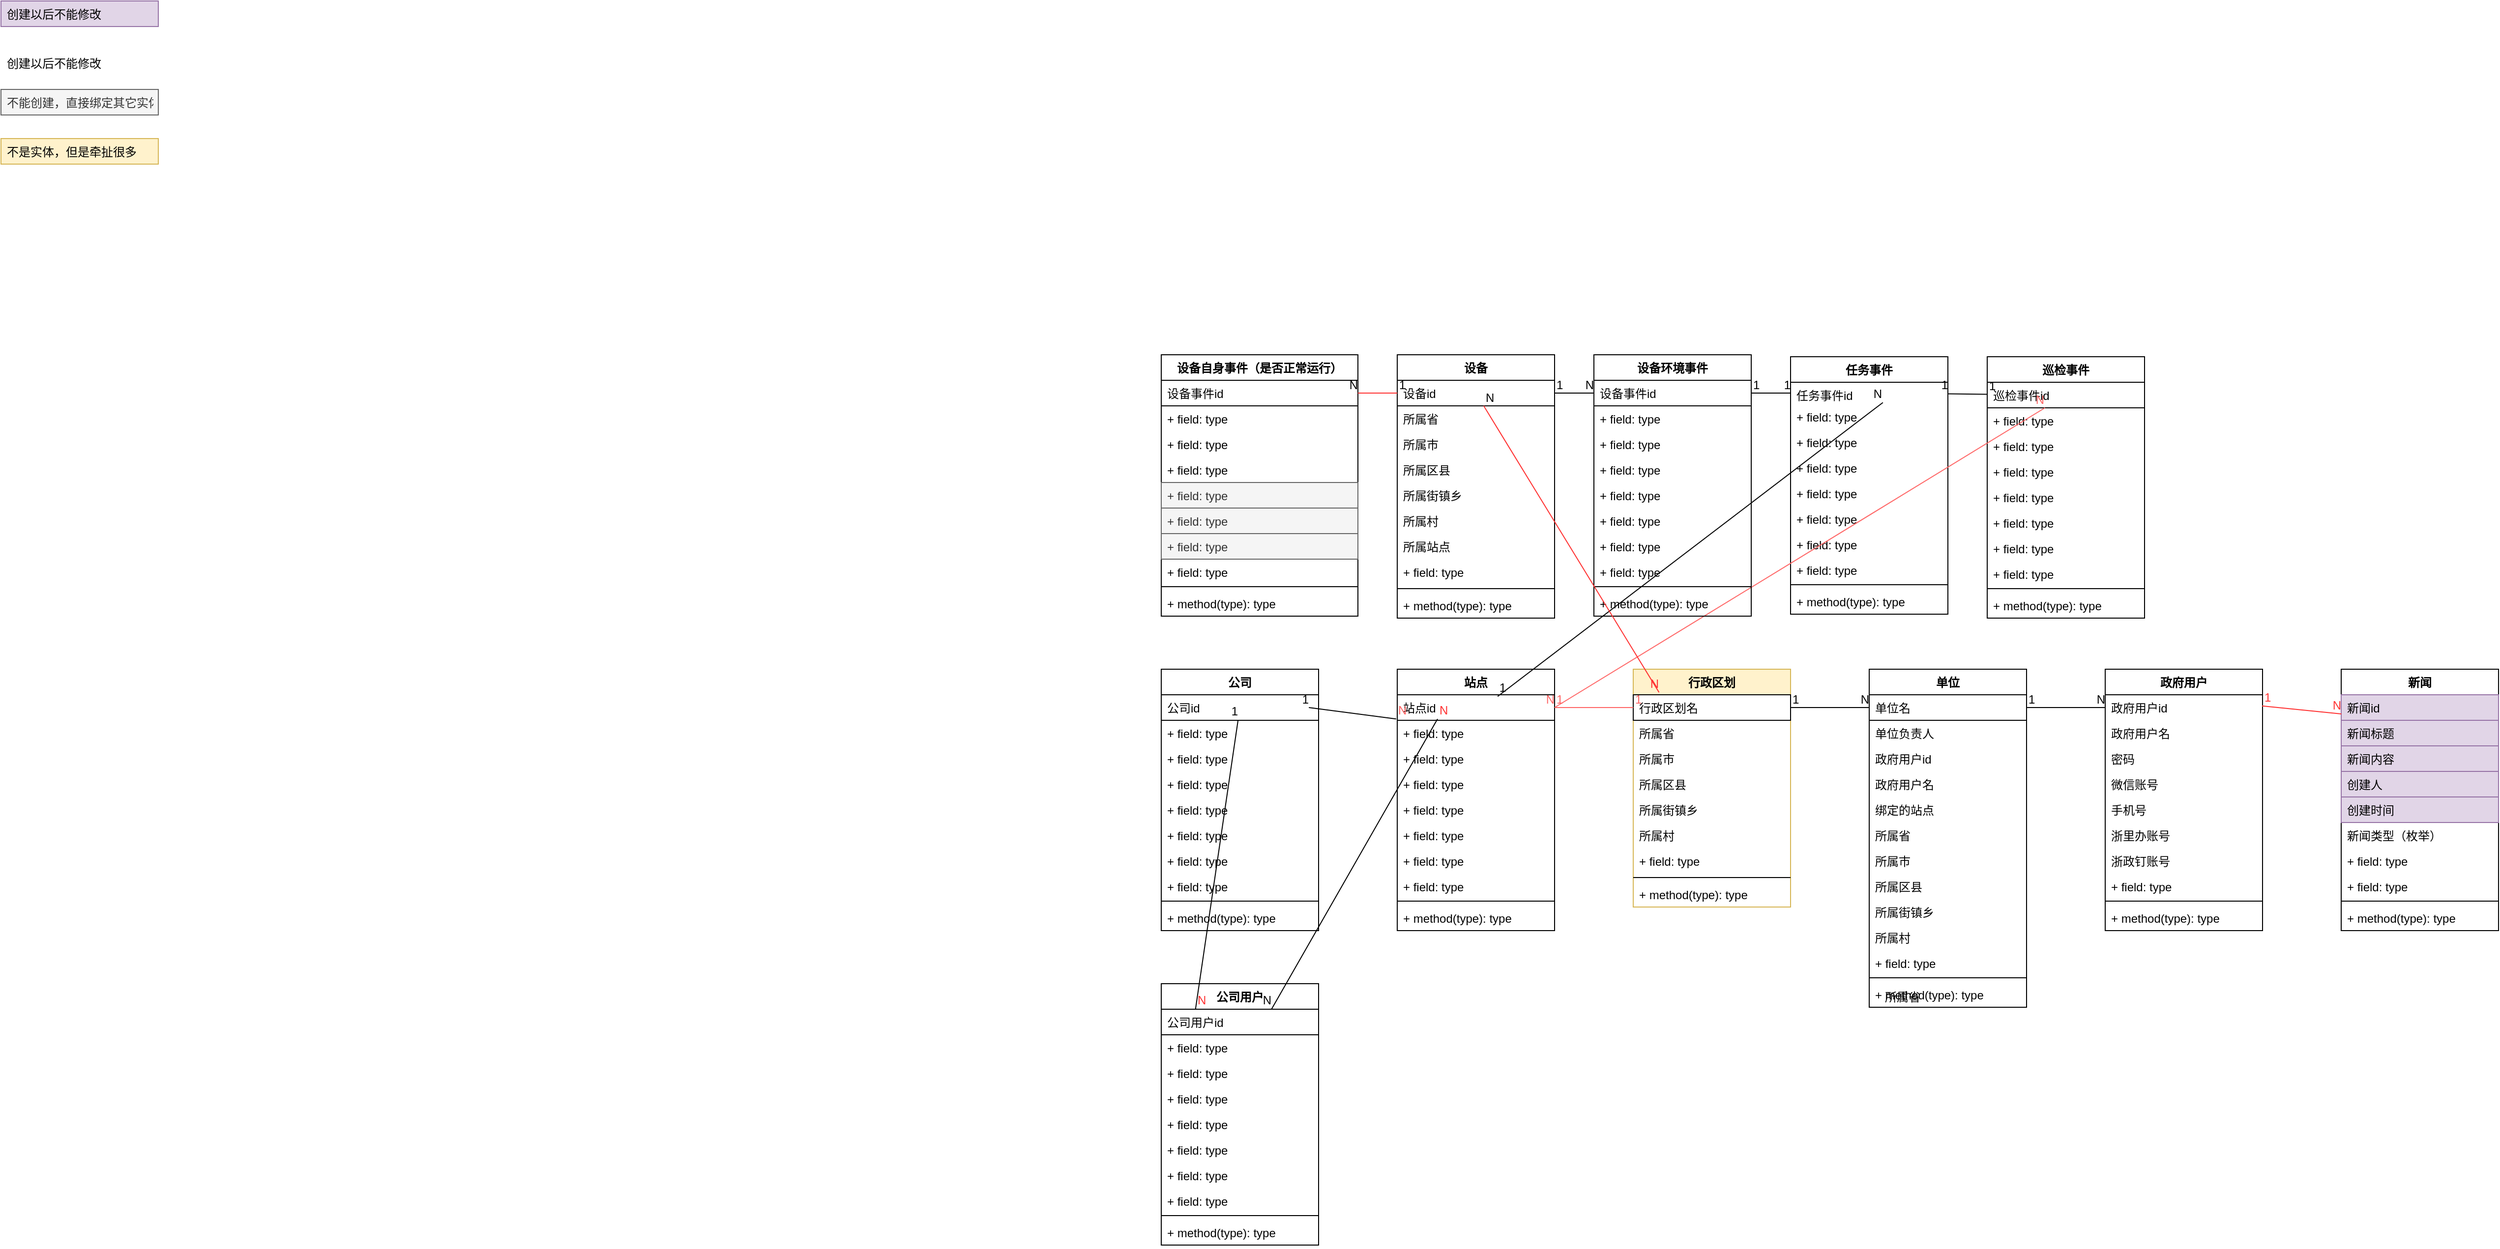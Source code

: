 <mxfile version="20.2.5" type="github">
  <diagram id="C5RBs43oDa-KdzZeNtuy" name="Page-1">
    <mxGraphModel dx="2011" dy="214" grid="1" gridSize="10" guides="1" tooltips="1" connect="1" arrows="1" fold="1" page="1" pageScale="1" pageWidth="827" pageHeight="1169" math="0" shadow="0">
      <root>
        <mxCell id="WIyWlLk6GJQsqaUBKTNV-0" />
        <mxCell id="WIyWlLk6GJQsqaUBKTNV-1" parent="WIyWlLk6GJQsqaUBKTNV-0" />
        <mxCell id="5fYRm7a2BufOGM3k-XQA-31" value="设备" style="swimlane;fontStyle=1;align=center;verticalAlign=top;childLayout=stackLayout;horizontal=1;startSize=26;horizontalStack=0;resizeParent=1;resizeParentMax=0;resizeLast=0;collapsible=1;marginBottom=0;" parent="WIyWlLk6GJQsqaUBKTNV-1" vertex="1">
          <mxGeometry x="80" y="400" width="160" height="268" as="geometry" />
        </mxCell>
        <mxCell id="5fYRm7a2BufOGM3k-XQA-32" value="设备id" style="text;strokeColor=default;fillColor=none;align=left;verticalAlign=top;spacingLeft=4;spacingRight=4;overflow=hidden;rotatable=0;points=[[0,0.5],[1,0.5]];portConstraint=eastwest;" parent="5fYRm7a2BufOGM3k-XQA-31" vertex="1">
          <mxGeometry y="26" width="160" height="26" as="geometry" />
        </mxCell>
        <mxCell id="amENZzYuAQJarGM0X_8S-28" value="所属省" style="text;strokeColor=none;fillColor=none;align=left;verticalAlign=top;spacingLeft=4;spacingRight=4;overflow=hidden;rotatable=0;points=[[0,0.5],[1,0.5]];portConstraint=eastwest;" vertex="1" parent="5fYRm7a2BufOGM3k-XQA-31">
          <mxGeometry y="52" width="160" height="26" as="geometry" />
        </mxCell>
        <mxCell id="amENZzYuAQJarGM0X_8S-29" value="所属市" style="text;strokeColor=none;fillColor=none;align=left;verticalAlign=top;spacingLeft=4;spacingRight=4;overflow=hidden;rotatable=0;points=[[0,0.5],[1,0.5]];portConstraint=eastwest;" vertex="1" parent="5fYRm7a2BufOGM3k-XQA-31">
          <mxGeometry y="78" width="160" height="26" as="geometry" />
        </mxCell>
        <mxCell id="amENZzYuAQJarGM0X_8S-30" value="所属区县" style="text;strokeColor=none;fillColor=none;align=left;verticalAlign=top;spacingLeft=4;spacingRight=4;overflow=hidden;rotatable=0;points=[[0,0.5],[1,0.5]];portConstraint=eastwest;" vertex="1" parent="5fYRm7a2BufOGM3k-XQA-31">
          <mxGeometry y="104" width="160" height="26" as="geometry" />
        </mxCell>
        <mxCell id="amENZzYuAQJarGM0X_8S-31" value="所属街镇乡" style="text;strokeColor=none;fillColor=none;align=left;verticalAlign=top;spacingLeft=4;spacingRight=4;overflow=hidden;rotatable=0;points=[[0,0.5],[1,0.5]];portConstraint=eastwest;" vertex="1" parent="5fYRm7a2BufOGM3k-XQA-31">
          <mxGeometry y="130" width="160" height="26" as="geometry" />
        </mxCell>
        <mxCell id="amENZzYuAQJarGM0X_8S-32" value="所属村" style="text;strokeColor=none;fillColor=none;align=left;verticalAlign=top;spacingLeft=4;spacingRight=4;overflow=hidden;rotatable=0;points=[[0,0.5],[1,0.5]];portConstraint=eastwest;" vertex="1" parent="5fYRm7a2BufOGM3k-XQA-31">
          <mxGeometry y="156" width="160" height="26" as="geometry" />
        </mxCell>
        <mxCell id="5fYRm7a2BufOGM3k-XQA-36" value="所属站点" style="text;strokeColor=none;fillColor=none;align=left;verticalAlign=top;spacingLeft=4;spacingRight=4;overflow=hidden;rotatable=0;points=[[0,0.5],[1,0.5]];portConstraint=eastwest;" parent="5fYRm7a2BufOGM3k-XQA-31" vertex="1">
          <mxGeometry y="182" width="160" height="26" as="geometry" />
        </mxCell>
        <mxCell id="5fYRm7a2BufOGM3k-XQA-37" value="+ field: type" style="text;strokeColor=none;fillColor=none;align=left;verticalAlign=top;spacingLeft=4;spacingRight=4;overflow=hidden;rotatable=0;points=[[0,0.5],[1,0.5]];portConstraint=eastwest;" parent="5fYRm7a2BufOGM3k-XQA-31" vertex="1">
          <mxGeometry y="208" width="160" height="26" as="geometry" />
        </mxCell>
        <mxCell id="5fYRm7a2BufOGM3k-XQA-33" value="" style="line;strokeWidth=1;fillColor=none;align=left;verticalAlign=middle;spacingTop=-1;spacingLeft=3;spacingRight=3;rotatable=0;labelPosition=right;points=[];portConstraint=eastwest;" parent="5fYRm7a2BufOGM3k-XQA-31" vertex="1">
          <mxGeometry y="234" width="160" height="8" as="geometry" />
        </mxCell>
        <mxCell id="5fYRm7a2BufOGM3k-XQA-34" value="+ method(type): type" style="text;strokeColor=none;fillColor=none;align=left;verticalAlign=top;spacingLeft=4;spacingRight=4;overflow=hidden;rotatable=0;points=[[0,0.5],[1,0.5]];portConstraint=eastwest;" parent="5fYRm7a2BufOGM3k-XQA-31" vertex="1">
          <mxGeometry y="242" width="160" height="26" as="geometry" />
        </mxCell>
        <mxCell id="5fYRm7a2BufOGM3k-XQA-87" value="站点" style="swimlane;fontStyle=1;align=center;verticalAlign=top;childLayout=stackLayout;horizontal=1;startSize=26;horizontalStack=0;resizeParent=1;resizeParentMax=0;resizeLast=0;collapsible=1;marginBottom=0;" parent="WIyWlLk6GJQsqaUBKTNV-1" vertex="1">
          <mxGeometry x="80" y="720" width="160" height="266" as="geometry" />
        </mxCell>
        <mxCell id="5fYRm7a2BufOGM3k-XQA-88" value="站点id" style="text;strokeColor=default;fillColor=none;align=left;verticalAlign=top;spacingLeft=4;spacingRight=4;overflow=hidden;rotatable=0;points=[[0,0.5],[1,0.5]];portConstraint=eastwest;" parent="5fYRm7a2BufOGM3k-XQA-87" vertex="1">
          <mxGeometry y="26" width="160" height="26" as="geometry" />
        </mxCell>
        <mxCell id="5fYRm7a2BufOGM3k-XQA-89" value="+ field: type" style="text;strokeColor=none;fillColor=none;align=left;verticalAlign=top;spacingLeft=4;spacingRight=4;overflow=hidden;rotatable=0;points=[[0,0.5],[1,0.5]];portConstraint=eastwest;" parent="5fYRm7a2BufOGM3k-XQA-87" vertex="1">
          <mxGeometry y="52" width="160" height="26" as="geometry" />
        </mxCell>
        <mxCell id="5fYRm7a2BufOGM3k-XQA-90" value="+ field: type" style="text;strokeColor=none;fillColor=none;align=left;verticalAlign=top;spacingLeft=4;spacingRight=4;overflow=hidden;rotatable=0;points=[[0,0.5],[1,0.5]];portConstraint=eastwest;" parent="5fYRm7a2BufOGM3k-XQA-87" vertex="1">
          <mxGeometry y="78" width="160" height="26" as="geometry" />
        </mxCell>
        <mxCell id="5fYRm7a2BufOGM3k-XQA-91" value="+ field: type" style="text;strokeColor=none;fillColor=none;align=left;verticalAlign=top;spacingLeft=4;spacingRight=4;overflow=hidden;rotatable=0;points=[[0,0.5],[1,0.5]];portConstraint=eastwest;" parent="5fYRm7a2BufOGM3k-XQA-87" vertex="1">
          <mxGeometry y="104" width="160" height="26" as="geometry" />
        </mxCell>
        <mxCell id="5fYRm7a2BufOGM3k-XQA-92" value="+ field: type" style="text;strokeColor=none;fillColor=none;align=left;verticalAlign=top;spacingLeft=4;spacingRight=4;overflow=hidden;rotatable=0;points=[[0,0.5],[1,0.5]];portConstraint=eastwest;" parent="5fYRm7a2BufOGM3k-XQA-87" vertex="1">
          <mxGeometry y="130" width="160" height="26" as="geometry" />
        </mxCell>
        <mxCell id="5fYRm7a2BufOGM3k-XQA-93" value="+ field: type" style="text;strokeColor=none;fillColor=none;align=left;verticalAlign=top;spacingLeft=4;spacingRight=4;overflow=hidden;rotatable=0;points=[[0,0.5],[1,0.5]];portConstraint=eastwest;" parent="5fYRm7a2BufOGM3k-XQA-87" vertex="1">
          <mxGeometry y="156" width="160" height="26" as="geometry" />
        </mxCell>
        <mxCell id="5fYRm7a2BufOGM3k-XQA-94" value="+ field: type" style="text;strokeColor=none;fillColor=none;align=left;verticalAlign=top;spacingLeft=4;spacingRight=4;overflow=hidden;rotatable=0;points=[[0,0.5],[1,0.5]];portConstraint=eastwest;" parent="5fYRm7a2BufOGM3k-XQA-87" vertex="1">
          <mxGeometry y="182" width="160" height="26" as="geometry" />
        </mxCell>
        <mxCell id="5fYRm7a2BufOGM3k-XQA-95" value="+ field: type" style="text;strokeColor=none;fillColor=none;align=left;verticalAlign=top;spacingLeft=4;spacingRight=4;overflow=hidden;rotatable=0;points=[[0,0.5],[1,0.5]];portConstraint=eastwest;" parent="5fYRm7a2BufOGM3k-XQA-87" vertex="1">
          <mxGeometry y="208" width="160" height="24" as="geometry" />
        </mxCell>
        <mxCell id="5fYRm7a2BufOGM3k-XQA-96" value="" style="line;strokeWidth=1;fillColor=none;align=left;verticalAlign=middle;spacingTop=-1;spacingLeft=3;spacingRight=3;rotatable=0;labelPosition=right;points=[];portConstraint=eastwest;" parent="5fYRm7a2BufOGM3k-XQA-87" vertex="1">
          <mxGeometry y="232" width="160" height="8" as="geometry" />
        </mxCell>
        <mxCell id="5fYRm7a2BufOGM3k-XQA-97" value="+ method(type): type" style="text;strokeColor=none;fillColor=none;align=left;verticalAlign=top;spacingLeft=4;spacingRight=4;overflow=hidden;rotatable=0;points=[[0,0.5],[1,0.5]];portConstraint=eastwest;" parent="5fYRm7a2BufOGM3k-XQA-87" vertex="1">
          <mxGeometry y="240" width="160" height="26" as="geometry" />
        </mxCell>
        <mxCell id="5fYRm7a2BufOGM3k-XQA-98" value="巡检事件" style="swimlane;fontStyle=1;align=center;verticalAlign=top;childLayout=stackLayout;horizontal=1;startSize=26;horizontalStack=0;resizeParent=1;resizeParentMax=0;resizeLast=0;collapsible=1;marginBottom=0;" parent="WIyWlLk6GJQsqaUBKTNV-1" vertex="1">
          <mxGeometry x="680" y="402" width="160" height="266" as="geometry" />
        </mxCell>
        <mxCell id="5fYRm7a2BufOGM3k-XQA-99" value="巡检事件id" style="text;strokeColor=default;fillColor=none;align=left;verticalAlign=top;spacingLeft=4;spacingRight=4;overflow=hidden;rotatable=0;points=[[0,0.5],[1,0.5]];portConstraint=eastwest;" parent="5fYRm7a2BufOGM3k-XQA-98" vertex="1">
          <mxGeometry y="26" width="160" height="26" as="geometry" />
        </mxCell>
        <mxCell id="5fYRm7a2BufOGM3k-XQA-100" value="+ field: type" style="text;strokeColor=none;fillColor=none;align=left;verticalAlign=top;spacingLeft=4;spacingRight=4;overflow=hidden;rotatable=0;points=[[0,0.5],[1,0.5]];portConstraint=eastwest;" parent="5fYRm7a2BufOGM3k-XQA-98" vertex="1">
          <mxGeometry y="52" width="160" height="26" as="geometry" />
        </mxCell>
        <mxCell id="5fYRm7a2BufOGM3k-XQA-101" value="+ field: type" style="text;strokeColor=none;fillColor=none;align=left;verticalAlign=top;spacingLeft=4;spacingRight=4;overflow=hidden;rotatable=0;points=[[0,0.5],[1,0.5]];portConstraint=eastwest;" parent="5fYRm7a2BufOGM3k-XQA-98" vertex="1">
          <mxGeometry y="78" width="160" height="26" as="geometry" />
        </mxCell>
        <mxCell id="5fYRm7a2BufOGM3k-XQA-102" value="+ field: type" style="text;strokeColor=none;fillColor=none;align=left;verticalAlign=top;spacingLeft=4;spacingRight=4;overflow=hidden;rotatable=0;points=[[0,0.5],[1,0.5]];portConstraint=eastwest;" parent="5fYRm7a2BufOGM3k-XQA-98" vertex="1">
          <mxGeometry y="104" width="160" height="26" as="geometry" />
        </mxCell>
        <mxCell id="5fYRm7a2BufOGM3k-XQA-103" value="+ field: type" style="text;strokeColor=none;fillColor=none;align=left;verticalAlign=top;spacingLeft=4;spacingRight=4;overflow=hidden;rotatable=0;points=[[0,0.5],[1,0.5]];portConstraint=eastwest;" parent="5fYRm7a2BufOGM3k-XQA-98" vertex="1">
          <mxGeometry y="130" width="160" height="26" as="geometry" />
        </mxCell>
        <mxCell id="5fYRm7a2BufOGM3k-XQA-104" value="+ field: type" style="text;strokeColor=none;fillColor=none;align=left;verticalAlign=top;spacingLeft=4;spacingRight=4;overflow=hidden;rotatable=0;points=[[0,0.5],[1,0.5]];portConstraint=eastwest;" parent="5fYRm7a2BufOGM3k-XQA-98" vertex="1">
          <mxGeometry y="156" width="160" height="26" as="geometry" />
        </mxCell>
        <mxCell id="5fYRm7a2BufOGM3k-XQA-105" value="+ field: type" style="text;strokeColor=none;fillColor=none;align=left;verticalAlign=top;spacingLeft=4;spacingRight=4;overflow=hidden;rotatable=0;points=[[0,0.5],[1,0.5]];portConstraint=eastwest;" parent="5fYRm7a2BufOGM3k-XQA-98" vertex="1">
          <mxGeometry y="182" width="160" height="26" as="geometry" />
        </mxCell>
        <mxCell id="5fYRm7a2BufOGM3k-XQA-106" value="+ field: type" style="text;strokeColor=none;fillColor=none;align=left;verticalAlign=top;spacingLeft=4;spacingRight=4;overflow=hidden;rotatable=0;points=[[0,0.5],[1,0.5]];portConstraint=eastwest;" parent="5fYRm7a2BufOGM3k-XQA-98" vertex="1">
          <mxGeometry y="208" width="160" height="24" as="geometry" />
        </mxCell>
        <mxCell id="5fYRm7a2BufOGM3k-XQA-107" value="" style="line;strokeWidth=1;fillColor=none;align=left;verticalAlign=middle;spacingTop=-1;spacingLeft=3;spacingRight=3;rotatable=0;labelPosition=right;points=[];portConstraint=eastwest;" parent="5fYRm7a2BufOGM3k-XQA-98" vertex="1">
          <mxGeometry y="232" width="160" height="8" as="geometry" />
        </mxCell>
        <mxCell id="5fYRm7a2BufOGM3k-XQA-108" value="+ method(type): type" style="text;strokeColor=none;fillColor=none;align=left;verticalAlign=top;spacingLeft=4;spacingRight=4;overflow=hidden;rotatable=0;points=[[0,0.5],[1,0.5]];portConstraint=eastwest;" parent="5fYRm7a2BufOGM3k-XQA-98" vertex="1">
          <mxGeometry y="240" width="160" height="26" as="geometry" />
        </mxCell>
        <mxCell id="5fYRm7a2BufOGM3k-XQA-115" value="任务事件" style="swimlane;fontStyle=1;align=center;verticalAlign=top;childLayout=stackLayout;horizontal=1;startSize=26;horizontalStack=0;resizeParent=1;resizeParentMax=0;resizeLast=0;collapsible=1;marginBottom=0;" parent="WIyWlLk6GJQsqaUBKTNV-1" vertex="1">
          <mxGeometry x="480" y="402" width="160" height="262" as="geometry" />
        </mxCell>
        <mxCell id="5fYRm7a2BufOGM3k-XQA-116" value="任务事件id" style="text;strokeColor=none;fillColor=none;align=left;verticalAlign=top;spacingLeft=4;spacingRight=4;overflow=hidden;rotatable=0;points=[[0,0.5],[1,0.5]];portConstraint=eastwest;" parent="5fYRm7a2BufOGM3k-XQA-115" vertex="1">
          <mxGeometry y="26" width="160" height="22" as="geometry" />
        </mxCell>
        <mxCell id="5fYRm7a2BufOGM3k-XQA-117" value="+ field: type" style="text;strokeColor=none;fillColor=none;align=left;verticalAlign=top;spacingLeft=4;spacingRight=4;overflow=hidden;rotatable=0;points=[[0,0.5],[1,0.5]];portConstraint=eastwest;" parent="5fYRm7a2BufOGM3k-XQA-115" vertex="1">
          <mxGeometry y="48" width="160" height="26" as="geometry" />
        </mxCell>
        <mxCell id="5fYRm7a2BufOGM3k-XQA-118" value="+ field: type" style="text;strokeColor=none;fillColor=none;align=left;verticalAlign=top;spacingLeft=4;spacingRight=4;overflow=hidden;rotatable=0;points=[[0,0.5],[1,0.5]];portConstraint=eastwest;" parent="5fYRm7a2BufOGM3k-XQA-115" vertex="1">
          <mxGeometry y="74" width="160" height="26" as="geometry" />
        </mxCell>
        <mxCell id="5fYRm7a2BufOGM3k-XQA-119" value="+ field: type" style="text;strokeColor=none;fillColor=none;align=left;verticalAlign=top;spacingLeft=4;spacingRight=4;overflow=hidden;rotatable=0;points=[[0,0.5],[1,0.5]];portConstraint=eastwest;" parent="5fYRm7a2BufOGM3k-XQA-115" vertex="1">
          <mxGeometry y="100" width="160" height="26" as="geometry" />
        </mxCell>
        <mxCell id="5fYRm7a2BufOGM3k-XQA-120" value="+ field: type" style="text;strokeColor=none;fillColor=none;align=left;verticalAlign=top;spacingLeft=4;spacingRight=4;overflow=hidden;rotatable=0;points=[[0,0.5],[1,0.5]];portConstraint=eastwest;" parent="5fYRm7a2BufOGM3k-XQA-115" vertex="1">
          <mxGeometry y="126" width="160" height="26" as="geometry" />
        </mxCell>
        <mxCell id="5fYRm7a2BufOGM3k-XQA-121" value="+ field: type" style="text;strokeColor=none;fillColor=none;align=left;verticalAlign=top;spacingLeft=4;spacingRight=4;overflow=hidden;rotatable=0;points=[[0,0.5],[1,0.5]];portConstraint=eastwest;" parent="5fYRm7a2BufOGM3k-XQA-115" vertex="1">
          <mxGeometry y="152" width="160" height="26" as="geometry" />
        </mxCell>
        <mxCell id="5fYRm7a2BufOGM3k-XQA-122" value="+ field: type" style="text;strokeColor=none;fillColor=none;align=left;verticalAlign=top;spacingLeft=4;spacingRight=4;overflow=hidden;rotatable=0;points=[[0,0.5],[1,0.5]];portConstraint=eastwest;" parent="5fYRm7a2BufOGM3k-XQA-115" vertex="1">
          <mxGeometry y="178" width="160" height="26" as="geometry" />
        </mxCell>
        <mxCell id="5fYRm7a2BufOGM3k-XQA-123" value="+ field: type" style="text;strokeColor=none;fillColor=none;align=left;verticalAlign=top;spacingLeft=4;spacingRight=4;overflow=hidden;rotatable=0;points=[[0,0.5],[1,0.5]];portConstraint=eastwest;" parent="5fYRm7a2BufOGM3k-XQA-115" vertex="1">
          <mxGeometry y="204" width="160" height="24" as="geometry" />
        </mxCell>
        <mxCell id="5fYRm7a2BufOGM3k-XQA-124" value="" style="line;strokeWidth=1;fillColor=none;align=left;verticalAlign=middle;spacingTop=-1;spacingLeft=3;spacingRight=3;rotatable=0;labelPosition=right;points=[];portConstraint=eastwest;" parent="5fYRm7a2BufOGM3k-XQA-115" vertex="1">
          <mxGeometry y="228" width="160" height="8" as="geometry" />
        </mxCell>
        <mxCell id="5fYRm7a2BufOGM3k-XQA-125" value="+ method(type): type" style="text;strokeColor=none;fillColor=none;align=left;verticalAlign=top;spacingLeft=4;spacingRight=4;overflow=hidden;rotatable=0;points=[[0,0.5],[1,0.5]];portConstraint=eastwest;" parent="5fYRm7a2BufOGM3k-XQA-115" vertex="1">
          <mxGeometry y="236" width="160" height="26" as="geometry" />
        </mxCell>
        <mxCell id="5fYRm7a2BufOGM3k-XQA-134" value="" style="endArrow=none;html=1;rounded=0;exitX=1;exitY=0.5;exitDx=0;exitDy=0;strokeColor=#FF6666;" parent="WIyWlLk6GJQsqaUBKTNV-1" source="5fYRm7a2BufOGM3k-XQA-88" target="5fYRm7a2BufOGM3k-XQA-99" edge="1">
          <mxGeometry relative="1" as="geometry">
            <mxPoint x="-30" y="780" as="sourcePoint" />
            <mxPoint x="80" y="780" as="targetPoint" />
          </mxGeometry>
        </mxCell>
        <mxCell id="5fYRm7a2BufOGM3k-XQA-135" value="1" style="resizable=0;html=1;align=left;verticalAlign=bottom;fontColor=#FF6666;" parent="5fYRm7a2BufOGM3k-XQA-134" connectable="0" vertex="1">
          <mxGeometry x="-1" relative="1" as="geometry" />
        </mxCell>
        <mxCell id="5fYRm7a2BufOGM3k-XQA-136" value="N" style="resizable=0;html=1;align=right;verticalAlign=bottom;fontColor=#FF6666;" parent="5fYRm7a2BufOGM3k-XQA-134" connectable="0" vertex="1">
          <mxGeometry x="1" relative="1" as="geometry" />
        </mxCell>
        <mxCell id="5fYRm7a2BufOGM3k-XQA-137" value="" style="endArrow=none;html=1;rounded=0;exitX=0.638;exitY=0.065;exitDx=0;exitDy=0;exitPerimeter=0;entryX=0.587;entryY=-0.054;entryDx=0;entryDy=0;entryPerimeter=0;" parent="WIyWlLk6GJQsqaUBKTNV-1" source="5fYRm7a2BufOGM3k-XQA-88" target="5fYRm7a2BufOGM3k-XQA-117" edge="1">
          <mxGeometry relative="1" as="geometry">
            <mxPoint x="-40" y="780" as="sourcePoint" />
            <mxPoint x="120" y="780" as="targetPoint" />
          </mxGeometry>
        </mxCell>
        <mxCell id="5fYRm7a2BufOGM3k-XQA-138" value="1" style="resizable=0;html=1;align=left;verticalAlign=bottom;" parent="5fYRm7a2BufOGM3k-XQA-137" connectable="0" vertex="1">
          <mxGeometry x="-1" relative="1" as="geometry" />
        </mxCell>
        <mxCell id="5fYRm7a2BufOGM3k-XQA-139" value="N" style="resizable=0;html=1;align=right;verticalAlign=bottom;" parent="5fYRm7a2BufOGM3k-XQA-137" connectable="0" vertex="1">
          <mxGeometry x="1" relative="1" as="geometry" />
        </mxCell>
        <mxCell id="5fYRm7a2BufOGM3k-XQA-140" value="" style="endArrow=none;html=1;rounded=0;" parent="WIyWlLk6GJQsqaUBKTNV-1" source="5fYRm7a2BufOGM3k-XQA-99" target="5fYRm7a2BufOGM3k-XQA-116" edge="1">
          <mxGeometry relative="1" as="geometry">
            <mxPoint x="1070" y="750" as="sourcePoint" />
            <mxPoint x="1230" y="750" as="targetPoint" />
          </mxGeometry>
        </mxCell>
        <mxCell id="5fYRm7a2BufOGM3k-XQA-141" value="1" style="resizable=0;html=1;align=left;verticalAlign=bottom;" parent="5fYRm7a2BufOGM3k-XQA-140" connectable="0" vertex="1">
          <mxGeometry x="-1" relative="1" as="geometry" />
        </mxCell>
        <mxCell id="5fYRm7a2BufOGM3k-XQA-142" value="1" style="resizable=0;html=1;align=right;verticalAlign=bottom;" parent="5fYRm7a2BufOGM3k-XQA-140" connectable="0" vertex="1">
          <mxGeometry x="1" relative="1" as="geometry" />
        </mxCell>
        <mxCell id="5fYRm7a2BufOGM3k-XQA-188" value="设备环境事件" style="swimlane;fontStyle=1;align=center;verticalAlign=top;childLayout=stackLayout;horizontal=1;startSize=26;horizontalStack=0;resizeParent=1;resizeParentMax=0;resizeLast=0;collapsible=1;marginBottom=0;" parent="WIyWlLk6GJQsqaUBKTNV-1" vertex="1">
          <mxGeometry x="280" y="400" width="160" height="266" as="geometry" />
        </mxCell>
        <mxCell id="5fYRm7a2BufOGM3k-XQA-189" value="设备事件id" style="text;strokeColor=default;fillColor=none;align=left;verticalAlign=top;spacingLeft=4;spacingRight=4;overflow=hidden;rotatable=0;points=[[0,0.5],[1,0.5]];portConstraint=eastwest;" parent="5fYRm7a2BufOGM3k-XQA-188" vertex="1">
          <mxGeometry y="26" width="160" height="26" as="geometry" />
        </mxCell>
        <mxCell id="5fYRm7a2BufOGM3k-XQA-190" value="+ field: type" style="text;strokeColor=none;fillColor=none;align=left;verticalAlign=top;spacingLeft=4;spacingRight=4;overflow=hidden;rotatable=0;points=[[0,0.5],[1,0.5]];portConstraint=eastwest;" parent="5fYRm7a2BufOGM3k-XQA-188" vertex="1">
          <mxGeometry y="52" width="160" height="26" as="geometry" />
        </mxCell>
        <mxCell id="5fYRm7a2BufOGM3k-XQA-191" value="+ field: type" style="text;strokeColor=none;fillColor=none;align=left;verticalAlign=top;spacingLeft=4;spacingRight=4;overflow=hidden;rotatable=0;points=[[0,0.5],[1,0.5]];portConstraint=eastwest;" parent="5fYRm7a2BufOGM3k-XQA-188" vertex="1">
          <mxGeometry y="78" width="160" height="26" as="geometry" />
        </mxCell>
        <mxCell id="5fYRm7a2BufOGM3k-XQA-192" value="+ field: type" style="text;strokeColor=none;fillColor=none;align=left;verticalAlign=top;spacingLeft=4;spacingRight=4;overflow=hidden;rotatable=0;points=[[0,0.5],[1,0.5]];portConstraint=eastwest;" parent="5fYRm7a2BufOGM3k-XQA-188" vertex="1">
          <mxGeometry y="104" width="160" height="26" as="geometry" />
        </mxCell>
        <mxCell id="5fYRm7a2BufOGM3k-XQA-193" value="+ field: type" style="text;strokeColor=none;fillColor=none;align=left;verticalAlign=top;spacingLeft=4;spacingRight=4;overflow=hidden;rotatable=0;points=[[0,0.5],[1,0.5]];portConstraint=eastwest;" parent="5fYRm7a2BufOGM3k-XQA-188" vertex="1">
          <mxGeometry y="130" width="160" height="26" as="geometry" />
        </mxCell>
        <mxCell id="5fYRm7a2BufOGM3k-XQA-194" value="+ field: type" style="text;strokeColor=none;fillColor=none;align=left;verticalAlign=top;spacingLeft=4;spacingRight=4;overflow=hidden;rotatable=0;points=[[0,0.5],[1,0.5]];portConstraint=eastwest;" parent="5fYRm7a2BufOGM3k-XQA-188" vertex="1">
          <mxGeometry y="156" width="160" height="26" as="geometry" />
        </mxCell>
        <mxCell id="5fYRm7a2BufOGM3k-XQA-195" value="+ field: type" style="text;strokeColor=none;fillColor=none;align=left;verticalAlign=top;spacingLeft=4;spacingRight=4;overflow=hidden;rotatable=0;points=[[0,0.5],[1,0.5]];portConstraint=eastwest;" parent="5fYRm7a2BufOGM3k-XQA-188" vertex="1">
          <mxGeometry y="182" width="160" height="26" as="geometry" />
        </mxCell>
        <mxCell id="5fYRm7a2BufOGM3k-XQA-196" value="+ field: type" style="text;strokeColor=none;fillColor=none;align=left;verticalAlign=top;spacingLeft=4;spacingRight=4;overflow=hidden;rotatable=0;points=[[0,0.5],[1,0.5]];portConstraint=eastwest;" parent="5fYRm7a2BufOGM3k-XQA-188" vertex="1">
          <mxGeometry y="208" width="160" height="24" as="geometry" />
        </mxCell>
        <mxCell id="5fYRm7a2BufOGM3k-XQA-197" value="" style="line;strokeWidth=1;fillColor=none;align=left;verticalAlign=middle;spacingTop=-1;spacingLeft=3;spacingRight=3;rotatable=0;labelPosition=right;points=[];portConstraint=eastwest;" parent="5fYRm7a2BufOGM3k-XQA-188" vertex="1">
          <mxGeometry y="232" width="160" height="8" as="geometry" />
        </mxCell>
        <mxCell id="5fYRm7a2BufOGM3k-XQA-198" value="+ method(type): type" style="text;strokeColor=none;fillColor=none;align=left;verticalAlign=top;spacingLeft=4;spacingRight=4;overflow=hidden;rotatable=0;points=[[0,0.5],[1,0.5]];portConstraint=eastwest;" parent="5fYRm7a2BufOGM3k-XQA-188" vertex="1">
          <mxGeometry y="240" width="160" height="26" as="geometry" />
        </mxCell>
        <mxCell id="5fYRm7a2BufOGM3k-XQA-199" value="" style="endArrow=none;html=1;rounded=0;" parent="WIyWlLk6GJQsqaUBKTNV-1" source="5fYRm7a2BufOGM3k-XQA-32" target="5fYRm7a2BufOGM3k-XQA-189" edge="1">
          <mxGeometry relative="1" as="geometry">
            <mxPoint x="230" y="450" as="sourcePoint" />
            <mxPoint x="390" y="450" as="targetPoint" />
          </mxGeometry>
        </mxCell>
        <mxCell id="5fYRm7a2BufOGM3k-XQA-200" value="1" style="resizable=0;html=1;align=left;verticalAlign=bottom;strokeColor=default;fillColor=none;" parent="5fYRm7a2BufOGM3k-XQA-199" connectable="0" vertex="1">
          <mxGeometry x="-1" relative="1" as="geometry" />
        </mxCell>
        <mxCell id="5fYRm7a2BufOGM3k-XQA-201" value="N" style="resizable=0;html=1;align=right;verticalAlign=bottom;strokeColor=default;fillColor=none;" parent="5fYRm7a2BufOGM3k-XQA-199" connectable="0" vertex="1">
          <mxGeometry x="1" relative="1" as="geometry" />
        </mxCell>
        <mxCell id="5fYRm7a2BufOGM3k-XQA-202" value="设备自身事件（是否正常运行）" style="swimlane;fontStyle=1;align=center;verticalAlign=top;childLayout=stackLayout;horizontal=1;startSize=26;horizontalStack=0;resizeParent=1;resizeParentMax=0;resizeLast=0;collapsible=1;marginBottom=0;" parent="WIyWlLk6GJQsqaUBKTNV-1" vertex="1">
          <mxGeometry x="-160" y="400" width="200" height="266" as="geometry" />
        </mxCell>
        <mxCell id="5fYRm7a2BufOGM3k-XQA-203" value="设备事件id" style="text;strokeColor=default;fillColor=none;align=left;verticalAlign=top;spacingLeft=4;spacingRight=4;overflow=hidden;rotatable=0;points=[[0,0.5],[1,0.5]];portConstraint=eastwest;" parent="5fYRm7a2BufOGM3k-XQA-202" vertex="1">
          <mxGeometry y="26" width="200" height="26" as="geometry" />
        </mxCell>
        <mxCell id="5fYRm7a2BufOGM3k-XQA-204" value="+ field: type" style="text;strokeColor=none;fillColor=none;align=left;verticalAlign=top;spacingLeft=4;spacingRight=4;overflow=hidden;rotatable=0;points=[[0,0.5],[1,0.5]];portConstraint=eastwest;" parent="5fYRm7a2BufOGM3k-XQA-202" vertex="1">
          <mxGeometry y="52" width="200" height="26" as="geometry" />
        </mxCell>
        <mxCell id="5fYRm7a2BufOGM3k-XQA-205" value="+ field: type" style="text;strokeColor=none;fillColor=none;align=left;verticalAlign=top;spacingLeft=4;spacingRight=4;overflow=hidden;rotatable=0;points=[[0,0.5],[1,0.5]];portConstraint=eastwest;" parent="5fYRm7a2BufOGM3k-XQA-202" vertex="1">
          <mxGeometry y="78" width="200" height="26" as="geometry" />
        </mxCell>
        <mxCell id="5fYRm7a2BufOGM3k-XQA-206" value="+ field: type" style="text;strokeColor=none;fillColor=none;align=left;verticalAlign=top;spacingLeft=4;spacingRight=4;overflow=hidden;rotatable=0;points=[[0,0.5],[1,0.5]];portConstraint=eastwest;" parent="5fYRm7a2BufOGM3k-XQA-202" vertex="1">
          <mxGeometry y="104" width="200" height="26" as="geometry" />
        </mxCell>
        <mxCell id="5fYRm7a2BufOGM3k-XQA-207" value="+ field: type" style="text;strokeColor=#666666;fillColor=#f5f5f5;align=left;verticalAlign=top;spacingLeft=4;spacingRight=4;overflow=hidden;rotatable=0;points=[[0,0.5],[1,0.5]];portConstraint=eastwest;fontColor=#333333;" parent="5fYRm7a2BufOGM3k-XQA-202" vertex="1">
          <mxGeometry y="130" width="200" height="26" as="geometry" />
        </mxCell>
        <mxCell id="5fYRm7a2BufOGM3k-XQA-208" value="+ field: type" style="text;strokeColor=#666666;fillColor=#f5f5f5;align=left;verticalAlign=top;spacingLeft=4;spacingRight=4;overflow=hidden;rotatable=0;points=[[0,0.5],[1,0.5]];portConstraint=eastwest;fontColor=#333333;" parent="5fYRm7a2BufOGM3k-XQA-202" vertex="1">
          <mxGeometry y="156" width="200" height="26" as="geometry" />
        </mxCell>
        <mxCell id="5fYRm7a2BufOGM3k-XQA-209" value="+ field: type" style="text;strokeColor=#666666;fillColor=#f5f5f5;align=left;verticalAlign=top;spacingLeft=4;spacingRight=4;overflow=hidden;rotatable=0;points=[[0,0.5],[1,0.5]];portConstraint=eastwest;fontColor=#333333;" parent="5fYRm7a2BufOGM3k-XQA-202" vertex="1">
          <mxGeometry y="182" width="200" height="26" as="geometry" />
        </mxCell>
        <mxCell id="5fYRm7a2BufOGM3k-XQA-210" value="+ field: type" style="text;strokeColor=none;fillColor=none;align=left;verticalAlign=top;spacingLeft=4;spacingRight=4;overflow=hidden;rotatable=0;points=[[0,0.5],[1,0.5]];portConstraint=eastwest;" parent="5fYRm7a2BufOGM3k-XQA-202" vertex="1">
          <mxGeometry y="208" width="200" height="24" as="geometry" />
        </mxCell>
        <mxCell id="5fYRm7a2BufOGM3k-XQA-211" value="" style="line;strokeWidth=1;fillColor=none;align=left;verticalAlign=middle;spacingTop=-1;spacingLeft=3;spacingRight=3;rotatable=0;labelPosition=right;points=[];portConstraint=eastwest;" parent="5fYRm7a2BufOGM3k-XQA-202" vertex="1">
          <mxGeometry y="232" width="200" height="8" as="geometry" />
        </mxCell>
        <mxCell id="5fYRm7a2BufOGM3k-XQA-212" value="+ method(type): type" style="text;strokeColor=none;fillColor=none;align=left;verticalAlign=top;spacingLeft=4;spacingRight=4;overflow=hidden;rotatable=0;points=[[0,0.5],[1,0.5]];portConstraint=eastwest;" parent="5fYRm7a2BufOGM3k-XQA-202" vertex="1">
          <mxGeometry y="240" width="200" height="26" as="geometry" />
        </mxCell>
        <mxCell id="5fYRm7a2BufOGM3k-XQA-213" value="" style="endArrow=none;html=1;rounded=0;entryX=1;entryY=0.5;entryDx=0;entryDy=0;strokeColor=#FF3333;" parent="WIyWlLk6GJQsqaUBKTNV-1" source="5fYRm7a2BufOGM3k-XQA-32" target="5fYRm7a2BufOGM3k-XQA-203" edge="1">
          <mxGeometry relative="1" as="geometry">
            <mxPoint x="250" y="450" as="sourcePoint" />
            <mxPoint x="410" y="450" as="targetPoint" />
          </mxGeometry>
        </mxCell>
        <mxCell id="5fYRm7a2BufOGM3k-XQA-214" value="1" style="resizable=0;html=1;align=left;verticalAlign=bottom;strokeColor=default;fillColor=none;" parent="5fYRm7a2BufOGM3k-XQA-213" connectable="0" vertex="1">
          <mxGeometry x="-1" relative="1" as="geometry" />
        </mxCell>
        <mxCell id="5fYRm7a2BufOGM3k-XQA-215" value="N" style="resizable=0;html=1;align=right;verticalAlign=bottom;strokeColor=default;fillColor=none;" parent="5fYRm7a2BufOGM3k-XQA-213" connectable="0" vertex="1">
          <mxGeometry x="1" relative="1" as="geometry" />
        </mxCell>
        <mxCell id="5fYRm7a2BufOGM3k-XQA-216" value="" style="endArrow=none;html=1;rounded=0;exitX=1;exitY=0.5;exitDx=0;exitDy=0;" parent="WIyWlLk6GJQsqaUBKTNV-1" source="5fYRm7a2BufOGM3k-XQA-189" target="5fYRm7a2BufOGM3k-XQA-116" edge="1">
          <mxGeometry relative="1" as="geometry">
            <mxPoint x="520" y="424.47" as="sourcePoint" />
            <mxPoint x="660" y="424.47" as="targetPoint" />
          </mxGeometry>
        </mxCell>
        <mxCell id="5fYRm7a2BufOGM3k-XQA-217" value="1" style="resizable=0;html=1;align=left;verticalAlign=bottom;strokeColor=default;fillColor=none;" parent="5fYRm7a2BufOGM3k-XQA-216" connectable="0" vertex="1">
          <mxGeometry x="-1" relative="1" as="geometry" />
        </mxCell>
        <mxCell id="5fYRm7a2BufOGM3k-XQA-218" value="1" style="resizable=0;html=1;align=right;verticalAlign=bottom;strokeColor=default;fillColor=none;" parent="5fYRm7a2BufOGM3k-XQA-216" connectable="0" vertex="1">
          <mxGeometry x="1" relative="1" as="geometry" />
        </mxCell>
        <mxCell id="5fYRm7a2BufOGM3k-XQA-335" value="行政区划" style="swimlane;fontStyle=1;align=center;verticalAlign=top;childLayout=stackLayout;horizontal=1;startSize=26;horizontalStack=0;resizeParent=1;resizeParentMax=0;resizeLast=0;collapsible=1;marginBottom=0;fillColor=#fff2cc;strokeColor=#d6b656;" parent="WIyWlLk6GJQsqaUBKTNV-1" vertex="1">
          <mxGeometry x="320" y="720" width="160" height="242" as="geometry" />
        </mxCell>
        <mxCell id="5fYRm7a2BufOGM3k-XQA-336" value="行政区划名" style="text;strokeColor=default;fillColor=none;align=left;verticalAlign=top;spacingLeft=4;spacingRight=4;overflow=hidden;rotatable=0;points=[[0,0.5],[1,0.5]];portConstraint=eastwest;" parent="5fYRm7a2BufOGM3k-XQA-335" vertex="1">
          <mxGeometry y="26" width="160" height="26" as="geometry" />
        </mxCell>
        <mxCell id="amENZzYuAQJarGM0X_8S-42" value="所属省" style="text;strokeColor=none;fillColor=none;align=left;verticalAlign=top;spacingLeft=4;spacingRight=4;overflow=hidden;rotatable=0;points=[[0,0.5],[1,0.5]];portConstraint=eastwest;" vertex="1" parent="5fYRm7a2BufOGM3k-XQA-335">
          <mxGeometry y="52" width="160" height="26" as="geometry" />
        </mxCell>
        <mxCell id="amENZzYuAQJarGM0X_8S-41" value="所属市" style="text;strokeColor=none;fillColor=none;align=left;verticalAlign=top;spacingLeft=4;spacingRight=4;overflow=hidden;rotatable=0;points=[[0,0.5],[1,0.5]];portConstraint=eastwest;" vertex="1" parent="5fYRm7a2BufOGM3k-XQA-335">
          <mxGeometry y="78" width="160" height="26" as="geometry" />
        </mxCell>
        <mxCell id="amENZzYuAQJarGM0X_8S-40" value="所属区县" style="text;strokeColor=none;fillColor=none;align=left;verticalAlign=top;spacingLeft=4;spacingRight=4;overflow=hidden;rotatable=0;points=[[0,0.5],[1,0.5]];portConstraint=eastwest;" vertex="1" parent="5fYRm7a2BufOGM3k-XQA-335">
          <mxGeometry y="104" width="160" height="26" as="geometry" />
        </mxCell>
        <mxCell id="amENZzYuAQJarGM0X_8S-39" value="所属街镇乡" style="text;strokeColor=none;fillColor=none;align=left;verticalAlign=top;spacingLeft=4;spacingRight=4;overflow=hidden;rotatable=0;points=[[0,0.5],[1,0.5]];portConstraint=eastwest;" vertex="1" parent="5fYRm7a2BufOGM3k-XQA-335">
          <mxGeometry y="130" width="160" height="26" as="geometry" />
        </mxCell>
        <mxCell id="amENZzYuAQJarGM0X_8S-38" value="所属村" style="text;strokeColor=none;fillColor=none;align=left;verticalAlign=top;spacingLeft=4;spacingRight=4;overflow=hidden;rotatable=0;points=[[0,0.5],[1,0.5]];portConstraint=eastwest;" vertex="1" parent="5fYRm7a2BufOGM3k-XQA-335">
          <mxGeometry y="156" width="160" height="26" as="geometry" />
        </mxCell>
        <mxCell id="5fYRm7a2BufOGM3k-XQA-337" value="+ field: type" style="text;strokeColor=none;fillColor=none;align=left;verticalAlign=top;spacingLeft=4;spacingRight=4;overflow=hidden;rotatable=0;points=[[0,0.5],[1,0.5]];portConstraint=eastwest;" parent="5fYRm7a2BufOGM3k-XQA-335" vertex="1">
          <mxGeometry y="182" width="160" height="26" as="geometry" />
        </mxCell>
        <mxCell id="5fYRm7a2BufOGM3k-XQA-344" value="" style="line;strokeWidth=1;fillColor=none;align=left;verticalAlign=middle;spacingTop=-1;spacingLeft=3;spacingRight=3;rotatable=0;labelPosition=right;points=[];portConstraint=eastwest;" parent="5fYRm7a2BufOGM3k-XQA-335" vertex="1">
          <mxGeometry y="208" width="160" height="8" as="geometry" />
        </mxCell>
        <mxCell id="5fYRm7a2BufOGM3k-XQA-345" value="+ method(type): type" style="text;strokeColor=none;fillColor=none;align=left;verticalAlign=top;spacingLeft=4;spacingRight=4;overflow=hidden;rotatable=0;points=[[0,0.5],[1,0.5]];portConstraint=eastwest;" parent="5fYRm7a2BufOGM3k-XQA-335" vertex="1">
          <mxGeometry y="216" width="160" height="26" as="geometry" />
        </mxCell>
        <mxCell id="5fYRm7a2BufOGM3k-XQA-346" value="单位" style="swimlane;fontStyle=1;align=center;verticalAlign=top;childLayout=stackLayout;horizontal=1;startSize=26;horizontalStack=0;resizeParent=1;resizeParentMax=0;resizeLast=0;collapsible=1;marginBottom=0;" parent="WIyWlLk6GJQsqaUBKTNV-1" vertex="1">
          <mxGeometry x="560" y="720" width="160" height="344" as="geometry" />
        </mxCell>
        <mxCell id="5fYRm7a2BufOGM3k-XQA-347" value="单位名" style="text;strokeColor=default;fillColor=none;align=left;verticalAlign=top;spacingLeft=4;spacingRight=4;overflow=hidden;rotatable=0;points=[[0,0.5],[1,0.5]];portConstraint=eastwest;" parent="5fYRm7a2BufOGM3k-XQA-346" vertex="1">
          <mxGeometry y="26" width="160" height="26" as="geometry" />
        </mxCell>
        <mxCell id="5fYRm7a2BufOGM3k-XQA-348" value="单位负责人" style="text;strokeColor=none;fillColor=none;align=left;verticalAlign=top;spacingLeft=4;spacingRight=4;overflow=hidden;rotatable=0;points=[[0,0.5],[1,0.5]];portConstraint=eastwest;" parent="5fYRm7a2BufOGM3k-XQA-346" vertex="1">
          <mxGeometry y="52" width="160" height="26" as="geometry" />
        </mxCell>
        <mxCell id="5fYRm7a2BufOGM3k-XQA-349" value="政府用户id" style="text;strokeColor=none;fillColor=none;align=left;verticalAlign=top;spacingLeft=4;spacingRight=4;overflow=hidden;rotatable=0;points=[[0,0.5],[1,0.5]];portConstraint=eastwest;" parent="5fYRm7a2BufOGM3k-XQA-346" vertex="1">
          <mxGeometry y="78" width="160" height="26" as="geometry" />
        </mxCell>
        <mxCell id="5fYRm7a2BufOGM3k-XQA-350" value="政府用户名" style="text;strokeColor=none;fillColor=none;align=left;verticalAlign=top;spacingLeft=4;spacingRight=4;overflow=hidden;rotatable=0;points=[[0,0.5],[1,0.5]];portConstraint=eastwest;" parent="5fYRm7a2BufOGM3k-XQA-346" vertex="1">
          <mxGeometry y="104" width="160" height="26" as="geometry" />
        </mxCell>
        <mxCell id="5fYRm7a2BufOGM3k-XQA-351" value="绑定的站点" style="text;strokeColor=none;fillColor=none;align=left;verticalAlign=top;spacingLeft=4;spacingRight=4;overflow=hidden;rotatable=0;points=[[0,0.5],[1,0.5]];portConstraint=eastwest;" parent="5fYRm7a2BufOGM3k-XQA-346" vertex="1">
          <mxGeometry y="130" width="160" height="26" as="geometry" />
        </mxCell>
        <mxCell id="5fYRm7a2BufOGM3k-XQA-352" value="所属省" style="text;strokeColor=none;fillColor=none;align=left;verticalAlign=top;spacingLeft=4;spacingRight=4;overflow=hidden;rotatable=0;points=[[0,0.5],[1,0.5]];portConstraint=eastwest;" parent="5fYRm7a2BufOGM3k-XQA-346" vertex="1">
          <mxGeometry y="156" width="160" height="26" as="geometry" />
        </mxCell>
        <mxCell id="amENZzYuAQJarGM0X_8S-7" value="所属市" style="text;strokeColor=none;fillColor=none;align=left;verticalAlign=top;spacingLeft=4;spacingRight=4;overflow=hidden;rotatable=0;points=[[0,0.5],[1,0.5]];portConstraint=eastwest;" vertex="1" parent="5fYRm7a2BufOGM3k-XQA-346">
          <mxGeometry y="182" width="160" height="26" as="geometry" />
        </mxCell>
        <mxCell id="amENZzYuAQJarGM0X_8S-9" value="所属区县" style="text;strokeColor=none;fillColor=none;align=left;verticalAlign=top;spacingLeft=4;spacingRight=4;overflow=hidden;rotatable=0;points=[[0,0.5],[1,0.5]];portConstraint=eastwest;" vertex="1" parent="5fYRm7a2BufOGM3k-XQA-346">
          <mxGeometry y="208" width="160" height="26" as="geometry" />
        </mxCell>
        <mxCell id="amENZzYuAQJarGM0X_8S-16" value="所属街镇乡" style="text;strokeColor=none;fillColor=none;align=left;verticalAlign=top;spacingLeft=4;spacingRight=4;overflow=hidden;rotatable=0;points=[[0,0.5],[1,0.5]];portConstraint=eastwest;" vertex="1" parent="5fYRm7a2BufOGM3k-XQA-346">
          <mxGeometry y="234" width="160" height="26" as="geometry" />
        </mxCell>
        <mxCell id="amENZzYuAQJarGM0X_8S-17" value="所属村" style="text;strokeColor=none;fillColor=none;align=left;verticalAlign=top;spacingLeft=4;spacingRight=4;overflow=hidden;rotatable=0;points=[[0,0.5],[1,0.5]];portConstraint=eastwest;" vertex="1" parent="5fYRm7a2BufOGM3k-XQA-346">
          <mxGeometry y="260" width="160" height="26" as="geometry" />
        </mxCell>
        <mxCell id="5fYRm7a2BufOGM3k-XQA-353" value="+ field: type" style="text;strokeColor=none;fillColor=none;align=left;verticalAlign=top;spacingLeft=4;spacingRight=4;overflow=hidden;rotatable=0;points=[[0,0.5],[1,0.5]];portConstraint=eastwest;" parent="5fYRm7a2BufOGM3k-XQA-346" vertex="1">
          <mxGeometry y="286" width="160" height="24" as="geometry" />
        </mxCell>
        <mxCell id="5fYRm7a2BufOGM3k-XQA-354" value="" style="line;strokeWidth=1;fillColor=none;align=left;verticalAlign=middle;spacingTop=-1;spacingLeft=3;spacingRight=3;rotatable=0;labelPosition=right;points=[];portConstraint=eastwest;" parent="5fYRm7a2BufOGM3k-XQA-346" vertex="1">
          <mxGeometry y="310" width="160" height="8" as="geometry" />
        </mxCell>
        <mxCell id="5fYRm7a2BufOGM3k-XQA-355" value="+ method(type): type" style="text;strokeColor=none;fillColor=none;align=left;verticalAlign=top;spacingLeft=4;spacingRight=4;overflow=hidden;rotatable=0;points=[[0,0.5],[1,0.5]];portConstraint=eastwest;" parent="5fYRm7a2BufOGM3k-XQA-346" vertex="1">
          <mxGeometry y="318" width="160" height="26" as="geometry" />
        </mxCell>
        <mxCell id="5fYRm7a2BufOGM3k-XQA-356" value="" style="endArrow=none;html=1;rounded=0;exitX=1;exitY=0.5;exitDx=0;exitDy=0;" parent="WIyWlLk6GJQsqaUBKTNV-1" source="5fYRm7a2BufOGM3k-XQA-336" target="5fYRm7a2BufOGM3k-XQA-347" edge="1">
          <mxGeometry relative="1" as="geometry">
            <mxPoint x="444" y="760" as="sourcePoint" />
            <mxPoint x="514" y="760" as="targetPoint" />
          </mxGeometry>
        </mxCell>
        <mxCell id="5fYRm7a2BufOGM3k-XQA-357" value="1" style="resizable=0;html=1;align=left;verticalAlign=bottom;strokeColor=default;fillColor=none;" parent="5fYRm7a2BufOGM3k-XQA-356" connectable="0" vertex="1">
          <mxGeometry x="-1" relative="1" as="geometry" />
        </mxCell>
        <mxCell id="5fYRm7a2BufOGM3k-XQA-358" value="N" style="resizable=0;html=1;align=right;verticalAlign=bottom;strokeColor=default;fillColor=none;" parent="5fYRm7a2BufOGM3k-XQA-356" connectable="0" vertex="1">
          <mxGeometry x="1" relative="1" as="geometry" />
        </mxCell>
        <mxCell id="5fYRm7a2BufOGM3k-XQA-359" value="政府用户" style="swimlane;fontStyle=1;align=center;verticalAlign=top;childLayout=stackLayout;horizontal=1;startSize=26;horizontalStack=0;resizeParent=1;resizeParentMax=0;resizeLast=0;collapsible=1;marginBottom=0;" parent="WIyWlLk6GJQsqaUBKTNV-1" vertex="1">
          <mxGeometry x="800" y="720" width="160" height="266" as="geometry" />
        </mxCell>
        <mxCell id="5fYRm7a2BufOGM3k-XQA-360" value="政府用户id" style="text;strokeColor=none;fillColor=none;align=left;verticalAlign=top;spacingLeft=4;spacingRight=4;overflow=hidden;rotatable=0;points=[[0,0.5],[1,0.5]];portConstraint=eastwest;" parent="5fYRm7a2BufOGM3k-XQA-359" vertex="1">
          <mxGeometry y="26" width="160" height="26" as="geometry" />
        </mxCell>
        <mxCell id="5fYRm7a2BufOGM3k-XQA-361" value="政府用户名" style="text;strokeColor=none;fillColor=none;align=left;verticalAlign=top;spacingLeft=4;spacingRight=4;overflow=hidden;rotatable=0;points=[[0,0.5],[1,0.5]];portConstraint=eastwest;" parent="5fYRm7a2BufOGM3k-XQA-359" vertex="1">
          <mxGeometry y="52" width="160" height="26" as="geometry" />
        </mxCell>
        <mxCell id="5fYRm7a2BufOGM3k-XQA-362" value="密码" style="text;strokeColor=none;fillColor=none;align=left;verticalAlign=top;spacingLeft=4;spacingRight=4;overflow=hidden;rotatable=0;points=[[0,0.5],[1,0.5]];portConstraint=eastwest;" parent="5fYRm7a2BufOGM3k-XQA-359" vertex="1">
          <mxGeometry y="78" width="160" height="26" as="geometry" />
        </mxCell>
        <mxCell id="5fYRm7a2BufOGM3k-XQA-363" value="微信账号" style="text;strokeColor=none;fillColor=none;align=left;verticalAlign=top;spacingLeft=4;spacingRight=4;overflow=hidden;rotatable=0;points=[[0,0.5],[1,0.5]];portConstraint=eastwest;" parent="5fYRm7a2BufOGM3k-XQA-359" vertex="1">
          <mxGeometry y="104" width="160" height="26" as="geometry" />
        </mxCell>
        <mxCell id="5fYRm7a2BufOGM3k-XQA-364" value="手机号" style="text;strokeColor=none;fillColor=none;align=left;verticalAlign=top;spacingLeft=4;spacingRight=4;overflow=hidden;rotatable=0;points=[[0,0.5],[1,0.5]];portConstraint=eastwest;" parent="5fYRm7a2BufOGM3k-XQA-359" vertex="1">
          <mxGeometry y="130" width="160" height="26" as="geometry" />
        </mxCell>
        <mxCell id="5fYRm7a2BufOGM3k-XQA-365" value="浙里办账号" style="text;strokeColor=none;fillColor=none;align=left;verticalAlign=top;spacingLeft=4;spacingRight=4;overflow=hidden;rotatable=0;points=[[0,0.5],[1,0.5]];portConstraint=eastwest;" parent="5fYRm7a2BufOGM3k-XQA-359" vertex="1">
          <mxGeometry y="156" width="160" height="26" as="geometry" />
        </mxCell>
        <mxCell id="5fYRm7a2BufOGM3k-XQA-366" value="浙政钉账号" style="text;strokeColor=none;fillColor=none;align=left;verticalAlign=top;spacingLeft=4;spacingRight=4;overflow=hidden;rotatable=0;points=[[0,0.5],[1,0.5]];portConstraint=eastwest;" parent="5fYRm7a2BufOGM3k-XQA-359" vertex="1">
          <mxGeometry y="182" width="160" height="26" as="geometry" />
        </mxCell>
        <mxCell id="5fYRm7a2BufOGM3k-XQA-367" value="+ field: type" style="text;strokeColor=none;fillColor=none;align=left;verticalAlign=top;spacingLeft=4;spacingRight=4;overflow=hidden;rotatable=0;points=[[0,0.5],[1,0.5]];portConstraint=eastwest;" parent="5fYRm7a2BufOGM3k-XQA-359" vertex="1">
          <mxGeometry y="208" width="160" height="24" as="geometry" />
        </mxCell>
        <mxCell id="5fYRm7a2BufOGM3k-XQA-368" value="" style="line;strokeWidth=1;fillColor=none;align=left;verticalAlign=middle;spacingTop=-1;spacingLeft=3;spacingRight=3;rotatable=0;labelPosition=right;points=[];portConstraint=eastwest;" parent="5fYRm7a2BufOGM3k-XQA-359" vertex="1">
          <mxGeometry y="232" width="160" height="8" as="geometry" />
        </mxCell>
        <mxCell id="5fYRm7a2BufOGM3k-XQA-369" value="+ method(type): type" style="text;strokeColor=none;fillColor=none;align=left;verticalAlign=top;spacingLeft=4;spacingRight=4;overflow=hidden;rotatable=0;points=[[0,0.5],[1,0.5]];portConstraint=eastwest;" parent="5fYRm7a2BufOGM3k-XQA-359" vertex="1">
          <mxGeometry y="240" width="160" height="26" as="geometry" />
        </mxCell>
        <mxCell id="5fYRm7a2BufOGM3k-XQA-370" value="" style="endArrow=none;html=1;rounded=0;entryX=0;entryY=0.5;entryDx=0;entryDy=0;" parent="WIyWlLk6GJQsqaUBKTNV-1" source="5fYRm7a2BufOGM3k-XQA-347" target="5fYRm7a2BufOGM3k-XQA-360" edge="1">
          <mxGeometry relative="1" as="geometry">
            <mxPoint x="724" y="748.62" as="sourcePoint" />
            <mxPoint x="864.0" y="748.62" as="targetPoint" />
          </mxGeometry>
        </mxCell>
        <mxCell id="5fYRm7a2BufOGM3k-XQA-371" value="1" style="resizable=0;html=1;align=left;verticalAlign=bottom;strokeColor=default;fillColor=none;" parent="5fYRm7a2BufOGM3k-XQA-370" connectable="0" vertex="1">
          <mxGeometry x="-1" relative="1" as="geometry" />
        </mxCell>
        <mxCell id="5fYRm7a2BufOGM3k-XQA-372" value="N" style="resizable=0;html=1;align=right;verticalAlign=bottom;strokeColor=default;fillColor=none;" parent="5fYRm7a2BufOGM3k-XQA-370" connectable="0" vertex="1">
          <mxGeometry x="1" relative="1" as="geometry" />
        </mxCell>
        <mxCell id="5fYRm7a2BufOGM3k-XQA-376" value="" style="endArrow=none;html=1;rounded=0;strokeColor=#FF6666;" parent="WIyWlLk6GJQsqaUBKTNV-1" source="5fYRm7a2BufOGM3k-XQA-336" target="5fYRm7a2BufOGM3k-XQA-88" edge="1">
          <mxGeometry relative="1" as="geometry">
            <mxPoint x="220" y="759" as="sourcePoint" />
            <mxPoint x="345.171" y="422.0" as="targetPoint" />
          </mxGeometry>
        </mxCell>
        <mxCell id="5fYRm7a2BufOGM3k-XQA-377" value="1" style="resizable=0;html=1;align=left;verticalAlign=bottom;fontColor=#FF6666;" parent="5fYRm7a2BufOGM3k-XQA-376" connectable="0" vertex="1">
          <mxGeometry x="-1" relative="1" as="geometry" />
        </mxCell>
        <mxCell id="5fYRm7a2BufOGM3k-XQA-378" value="N" style="resizable=0;html=1;align=right;verticalAlign=bottom;fontColor=#FF6666;" parent="5fYRm7a2BufOGM3k-XQA-376" connectable="0" vertex="1">
          <mxGeometry x="1" relative="1" as="geometry" />
        </mxCell>
        <mxCell id="5fYRm7a2BufOGM3k-XQA-379" value="公司" style="swimlane;fontStyle=1;align=center;verticalAlign=top;childLayout=stackLayout;horizontal=1;startSize=26;horizontalStack=0;resizeParent=1;resizeParentMax=0;resizeLast=0;collapsible=1;marginBottom=0;" parent="WIyWlLk6GJQsqaUBKTNV-1" vertex="1">
          <mxGeometry x="-160" y="720" width="160" height="266" as="geometry" />
        </mxCell>
        <mxCell id="5fYRm7a2BufOGM3k-XQA-380" value="公司id" style="text;strokeColor=default;fillColor=none;align=left;verticalAlign=top;spacingLeft=4;spacingRight=4;overflow=hidden;rotatable=0;points=[[0,0.5],[1,0.5]];portConstraint=eastwest;" parent="5fYRm7a2BufOGM3k-XQA-379" vertex="1">
          <mxGeometry y="26" width="160" height="26" as="geometry" />
        </mxCell>
        <mxCell id="5fYRm7a2BufOGM3k-XQA-381" value="+ field: type" style="text;strokeColor=none;fillColor=none;align=left;verticalAlign=top;spacingLeft=4;spacingRight=4;overflow=hidden;rotatable=0;points=[[0,0.5],[1,0.5]];portConstraint=eastwest;" parent="5fYRm7a2BufOGM3k-XQA-379" vertex="1">
          <mxGeometry y="52" width="160" height="26" as="geometry" />
        </mxCell>
        <mxCell id="5fYRm7a2BufOGM3k-XQA-382" value="+ field: type" style="text;strokeColor=none;fillColor=none;align=left;verticalAlign=top;spacingLeft=4;spacingRight=4;overflow=hidden;rotatable=0;points=[[0,0.5],[1,0.5]];portConstraint=eastwest;" parent="5fYRm7a2BufOGM3k-XQA-379" vertex="1">
          <mxGeometry y="78" width="160" height="26" as="geometry" />
        </mxCell>
        <mxCell id="5fYRm7a2BufOGM3k-XQA-383" value="+ field: type" style="text;strokeColor=none;fillColor=none;align=left;verticalAlign=top;spacingLeft=4;spacingRight=4;overflow=hidden;rotatable=0;points=[[0,0.5],[1,0.5]];portConstraint=eastwest;" parent="5fYRm7a2BufOGM3k-XQA-379" vertex="1">
          <mxGeometry y="104" width="160" height="26" as="geometry" />
        </mxCell>
        <mxCell id="5fYRm7a2BufOGM3k-XQA-384" value="+ field: type" style="text;strokeColor=none;fillColor=none;align=left;verticalAlign=top;spacingLeft=4;spacingRight=4;overflow=hidden;rotatable=0;points=[[0,0.5],[1,0.5]];portConstraint=eastwest;" parent="5fYRm7a2BufOGM3k-XQA-379" vertex="1">
          <mxGeometry y="130" width="160" height="26" as="geometry" />
        </mxCell>
        <mxCell id="5fYRm7a2BufOGM3k-XQA-385" value="+ field: type" style="text;strokeColor=none;fillColor=none;align=left;verticalAlign=top;spacingLeft=4;spacingRight=4;overflow=hidden;rotatable=0;points=[[0,0.5],[1,0.5]];portConstraint=eastwest;" parent="5fYRm7a2BufOGM3k-XQA-379" vertex="1">
          <mxGeometry y="156" width="160" height="26" as="geometry" />
        </mxCell>
        <mxCell id="5fYRm7a2BufOGM3k-XQA-386" value="+ field: type" style="text;strokeColor=none;fillColor=none;align=left;verticalAlign=top;spacingLeft=4;spacingRight=4;overflow=hidden;rotatable=0;points=[[0,0.5],[1,0.5]];portConstraint=eastwest;" parent="5fYRm7a2BufOGM3k-XQA-379" vertex="1">
          <mxGeometry y="182" width="160" height="26" as="geometry" />
        </mxCell>
        <mxCell id="5fYRm7a2BufOGM3k-XQA-387" value="+ field: type" style="text;strokeColor=none;fillColor=none;align=left;verticalAlign=top;spacingLeft=4;spacingRight=4;overflow=hidden;rotatable=0;points=[[0,0.5],[1,0.5]];portConstraint=eastwest;" parent="5fYRm7a2BufOGM3k-XQA-379" vertex="1">
          <mxGeometry y="208" width="160" height="24" as="geometry" />
        </mxCell>
        <mxCell id="5fYRm7a2BufOGM3k-XQA-388" value="" style="line;strokeWidth=1;fillColor=none;align=left;verticalAlign=middle;spacingTop=-1;spacingLeft=3;spacingRight=3;rotatable=0;labelPosition=right;points=[];portConstraint=eastwest;" parent="5fYRm7a2BufOGM3k-XQA-379" vertex="1">
          <mxGeometry y="232" width="160" height="8" as="geometry" />
        </mxCell>
        <mxCell id="5fYRm7a2BufOGM3k-XQA-389" value="+ method(type): type" style="text;strokeColor=none;fillColor=none;align=left;verticalAlign=top;spacingLeft=4;spacingRight=4;overflow=hidden;rotatable=0;points=[[0,0.5],[1,0.5]];portConstraint=eastwest;" parent="5fYRm7a2BufOGM3k-XQA-379" vertex="1">
          <mxGeometry y="240" width="160" height="26" as="geometry" />
        </mxCell>
        <mxCell id="5fYRm7a2BufOGM3k-XQA-390" value="" style="endArrow=none;html=1;rounded=0;entryX=0.938;entryY=0.5;entryDx=0;entryDy=0;entryPerimeter=0;exitX=-0.007;exitY=0.945;exitDx=0;exitDy=0;exitPerimeter=0;" parent="WIyWlLk6GJQsqaUBKTNV-1" source="5fYRm7a2BufOGM3k-XQA-88" target="5fYRm7a2BufOGM3k-XQA-380" edge="1">
          <mxGeometry relative="1" as="geometry">
            <mxPoint x="60" y="759" as="sourcePoint" />
            <mxPoint x="-75.247" y="446.0" as="targetPoint" />
          </mxGeometry>
        </mxCell>
        <mxCell id="5fYRm7a2BufOGM3k-XQA-391" value="N" style="resizable=0;html=1;align=left;verticalAlign=bottom;fontColor=#FF6666;" parent="5fYRm7a2BufOGM3k-XQA-390" connectable="0" vertex="1">
          <mxGeometry x="-1" relative="1" as="geometry" />
        </mxCell>
        <mxCell id="5fYRm7a2BufOGM3k-XQA-392" value="1" style="resizable=0;html=1;align=right;verticalAlign=bottom;" parent="5fYRm7a2BufOGM3k-XQA-390" connectable="0" vertex="1">
          <mxGeometry x="1" relative="1" as="geometry" />
        </mxCell>
        <mxCell id="5fYRm7a2BufOGM3k-XQA-393" value="公司用户" style="swimlane;fontStyle=1;align=center;verticalAlign=top;childLayout=stackLayout;horizontal=1;startSize=26;horizontalStack=0;resizeParent=1;resizeParentMax=0;resizeLast=0;collapsible=1;marginBottom=0;" parent="WIyWlLk6GJQsqaUBKTNV-1" vertex="1">
          <mxGeometry x="-160" y="1040" width="160" height="266" as="geometry" />
        </mxCell>
        <mxCell id="5fYRm7a2BufOGM3k-XQA-394" value="公司用户id" style="text;strokeColor=default;fillColor=none;align=left;verticalAlign=top;spacingLeft=4;spacingRight=4;overflow=hidden;rotatable=0;points=[[0,0.5],[1,0.5]];portConstraint=eastwest;" parent="5fYRm7a2BufOGM3k-XQA-393" vertex="1">
          <mxGeometry y="26" width="160" height="26" as="geometry" />
        </mxCell>
        <mxCell id="5fYRm7a2BufOGM3k-XQA-395" value="+ field: type" style="text;strokeColor=none;fillColor=none;align=left;verticalAlign=top;spacingLeft=4;spacingRight=4;overflow=hidden;rotatable=0;points=[[0,0.5],[1,0.5]];portConstraint=eastwest;" parent="5fYRm7a2BufOGM3k-XQA-393" vertex="1">
          <mxGeometry y="52" width="160" height="26" as="geometry" />
        </mxCell>
        <mxCell id="5fYRm7a2BufOGM3k-XQA-396" value="+ field: type" style="text;strokeColor=none;fillColor=none;align=left;verticalAlign=top;spacingLeft=4;spacingRight=4;overflow=hidden;rotatable=0;points=[[0,0.5],[1,0.5]];portConstraint=eastwest;" parent="5fYRm7a2BufOGM3k-XQA-393" vertex="1">
          <mxGeometry y="78" width="160" height="26" as="geometry" />
        </mxCell>
        <mxCell id="5fYRm7a2BufOGM3k-XQA-397" value="+ field: type" style="text;strokeColor=none;fillColor=none;align=left;verticalAlign=top;spacingLeft=4;spacingRight=4;overflow=hidden;rotatable=0;points=[[0,0.5],[1,0.5]];portConstraint=eastwest;" parent="5fYRm7a2BufOGM3k-XQA-393" vertex="1">
          <mxGeometry y="104" width="160" height="26" as="geometry" />
        </mxCell>
        <mxCell id="5fYRm7a2BufOGM3k-XQA-398" value="+ field: type" style="text;strokeColor=none;fillColor=none;align=left;verticalAlign=top;spacingLeft=4;spacingRight=4;overflow=hidden;rotatable=0;points=[[0,0.5],[1,0.5]];portConstraint=eastwest;" parent="5fYRm7a2BufOGM3k-XQA-393" vertex="1">
          <mxGeometry y="130" width="160" height="26" as="geometry" />
        </mxCell>
        <mxCell id="5fYRm7a2BufOGM3k-XQA-399" value="+ field: type" style="text;strokeColor=none;fillColor=none;align=left;verticalAlign=top;spacingLeft=4;spacingRight=4;overflow=hidden;rotatable=0;points=[[0,0.5],[1,0.5]];portConstraint=eastwest;" parent="5fYRm7a2BufOGM3k-XQA-393" vertex="1">
          <mxGeometry y="156" width="160" height="26" as="geometry" />
        </mxCell>
        <mxCell id="5fYRm7a2BufOGM3k-XQA-400" value="+ field: type" style="text;strokeColor=none;fillColor=none;align=left;verticalAlign=top;spacingLeft=4;spacingRight=4;overflow=hidden;rotatable=0;points=[[0,0.5],[1,0.5]];portConstraint=eastwest;" parent="5fYRm7a2BufOGM3k-XQA-393" vertex="1">
          <mxGeometry y="182" width="160" height="26" as="geometry" />
        </mxCell>
        <mxCell id="5fYRm7a2BufOGM3k-XQA-401" value="+ field: type" style="text;strokeColor=none;fillColor=none;align=left;verticalAlign=top;spacingLeft=4;spacingRight=4;overflow=hidden;rotatable=0;points=[[0,0.5],[1,0.5]];portConstraint=eastwest;" parent="5fYRm7a2BufOGM3k-XQA-393" vertex="1">
          <mxGeometry y="208" width="160" height="24" as="geometry" />
        </mxCell>
        <mxCell id="5fYRm7a2BufOGM3k-XQA-402" value="" style="line;strokeWidth=1;fillColor=none;align=left;verticalAlign=middle;spacingTop=-1;spacingLeft=3;spacingRight=3;rotatable=0;labelPosition=right;points=[];portConstraint=eastwest;" parent="5fYRm7a2BufOGM3k-XQA-393" vertex="1">
          <mxGeometry y="232" width="160" height="8" as="geometry" />
        </mxCell>
        <mxCell id="5fYRm7a2BufOGM3k-XQA-403" value="+ method(type): type" style="text;strokeColor=none;fillColor=none;align=left;verticalAlign=top;spacingLeft=4;spacingRight=4;overflow=hidden;rotatable=0;points=[[0,0.5],[1,0.5]];portConstraint=eastwest;" parent="5fYRm7a2BufOGM3k-XQA-393" vertex="1">
          <mxGeometry y="240" width="160" height="26" as="geometry" />
        </mxCell>
        <mxCell id="5fYRm7a2BufOGM3k-XQA-407" value="" style="endArrow=none;html=1;rounded=0;exitX=0.218;exitY=-0.013;exitDx=0;exitDy=0;exitPerimeter=0;" parent="WIyWlLk6GJQsqaUBKTNV-1" source="5fYRm7a2BufOGM3k-XQA-394" target="5fYRm7a2BufOGM3k-XQA-380" edge="1">
          <mxGeometry relative="1" as="geometry">
            <mxPoint x="78.88" y="770.57" as="sourcePoint" />
            <mxPoint x="-90" y="760" as="targetPoint" />
          </mxGeometry>
        </mxCell>
        <mxCell id="5fYRm7a2BufOGM3k-XQA-408" value="N" style="resizable=0;html=1;align=left;verticalAlign=bottom;fontColor=#FF3333;" parent="5fYRm7a2BufOGM3k-XQA-407" connectable="0" vertex="1">
          <mxGeometry x="-1" relative="1" as="geometry" />
        </mxCell>
        <mxCell id="5fYRm7a2BufOGM3k-XQA-409" value="1" style="resizable=0;html=1;align=right;verticalAlign=bottom;" parent="5fYRm7a2BufOGM3k-XQA-407" connectable="0" vertex="1">
          <mxGeometry x="1" relative="1" as="geometry" />
        </mxCell>
        <mxCell id="5fYRm7a2BufOGM3k-XQA-413" value="" style="endArrow=none;html=1;rounded=0;exitX=0.256;exitY=-0.051;exitDx=0;exitDy=0;exitPerimeter=0;entryX=0.702;entryY=-0.013;entryDx=0;entryDy=0;entryPerimeter=0;" parent="WIyWlLk6GJQsqaUBKTNV-1" source="5fYRm7a2BufOGM3k-XQA-89" target="5fYRm7a2BufOGM3k-XQA-394" edge="1">
          <mxGeometry relative="1" as="geometry">
            <mxPoint x="50" y="850" as="sourcePoint" />
            <mxPoint x="-87.62" y="772" as="targetPoint" />
          </mxGeometry>
        </mxCell>
        <mxCell id="5fYRm7a2BufOGM3k-XQA-414" value="N" style="resizable=0;html=1;align=left;verticalAlign=bottom;fontColor=#FF3333;" parent="5fYRm7a2BufOGM3k-XQA-413" connectable="0" vertex="1">
          <mxGeometry x="-1" relative="1" as="geometry" />
        </mxCell>
        <mxCell id="5fYRm7a2BufOGM3k-XQA-415" value="N" style="resizable=0;html=1;align=right;verticalAlign=bottom;" parent="5fYRm7a2BufOGM3k-XQA-413" connectable="0" vertex="1">
          <mxGeometry x="1" relative="1" as="geometry" />
        </mxCell>
        <mxCell id="5fYRm7a2BufOGM3k-XQA-416" value="新闻" style="swimlane;fontStyle=1;align=center;verticalAlign=top;childLayout=stackLayout;horizontal=1;startSize=26;horizontalStack=0;resizeParent=1;resizeParentMax=0;resizeLast=0;collapsible=1;marginBottom=0;" parent="WIyWlLk6GJQsqaUBKTNV-1" vertex="1">
          <mxGeometry x="1040" y="720" width="160" height="266" as="geometry" />
        </mxCell>
        <mxCell id="5fYRm7a2BufOGM3k-XQA-417" value="新闻id" style="text;strokeColor=#9673a6;fillColor=#e1d5e7;align=left;verticalAlign=top;spacingLeft=4;spacingRight=4;overflow=hidden;rotatable=0;points=[[0,0.5],[1,0.5]];portConstraint=eastwest;" parent="5fYRm7a2BufOGM3k-XQA-416" vertex="1">
          <mxGeometry y="26" width="160" height="26" as="geometry" />
        </mxCell>
        <mxCell id="5fYRm7a2BufOGM3k-XQA-418" value="新闻标题" style="text;strokeColor=#9673a6;fillColor=#e1d5e7;align=left;verticalAlign=top;spacingLeft=4;spacingRight=4;overflow=hidden;rotatable=0;points=[[0,0.5],[1,0.5]];portConstraint=eastwest;" parent="5fYRm7a2BufOGM3k-XQA-416" vertex="1">
          <mxGeometry y="52" width="160" height="26" as="geometry" />
        </mxCell>
        <mxCell id="5fYRm7a2BufOGM3k-XQA-419" value="新闻内容" style="text;strokeColor=#9673a6;fillColor=#e1d5e7;align=left;verticalAlign=top;spacingLeft=4;spacingRight=4;overflow=hidden;rotatable=0;points=[[0,0.5],[1,0.5]];portConstraint=eastwest;" parent="5fYRm7a2BufOGM3k-XQA-416" vertex="1">
          <mxGeometry y="78" width="160" height="26" as="geometry" />
        </mxCell>
        <mxCell id="5fYRm7a2BufOGM3k-XQA-420" value="创建人&#xa;" style="text;strokeColor=#9673a6;fillColor=#e1d5e7;align=left;verticalAlign=top;spacingLeft=4;spacingRight=4;overflow=hidden;rotatable=0;points=[[0,0.5],[1,0.5]];portConstraint=eastwest;" parent="5fYRm7a2BufOGM3k-XQA-416" vertex="1">
          <mxGeometry y="104" width="160" height="26" as="geometry" />
        </mxCell>
        <mxCell id="5fYRm7a2BufOGM3k-XQA-421" value="创建时间" style="text;strokeColor=#9673a6;fillColor=#e1d5e7;align=left;verticalAlign=top;spacingLeft=4;spacingRight=4;overflow=hidden;rotatable=0;points=[[0,0.5],[1,0.5]];portConstraint=eastwest;" parent="5fYRm7a2BufOGM3k-XQA-416" vertex="1">
          <mxGeometry y="130" width="160" height="26" as="geometry" />
        </mxCell>
        <mxCell id="5fYRm7a2BufOGM3k-XQA-422" value="新闻类型（枚举）" style="text;strokeColor=none;fillColor=none;align=left;verticalAlign=top;spacingLeft=4;spacingRight=4;overflow=hidden;rotatable=0;points=[[0,0.5],[1,0.5]];portConstraint=eastwest;" parent="5fYRm7a2BufOGM3k-XQA-416" vertex="1">
          <mxGeometry y="156" width="160" height="26" as="geometry" />
        </mxCell>
        <mxCell id="5fYRm7a2BufOGM3k-XQA-423" value="+ field: type" style="text;strokeColor=none;fillColor=none;align=left;verticalAlign=top;spacingLeft=4;spacingRight=4;overflow=hidden;rotatable=0;points=[[0,0.5],[1,0.5]];portConstraint=eastwest;" parent="5fYRm7a2BufOGM3k-XQA-416" vertex="1">
          <mxGeometry y="182" width="160" height="26" as="geometry" />
        </mxCell>
        <mxCell id="5fYRm7a2BufOGM3k-XQA-424" value="+ field: type" style="text;strokeColor=none;fillColor=none;align=left;verticalAlign=top;spacingLeft=4;spacingRight=4;overflow=hidden;rotatable=0;points=[[0,0.5],[1,0.5]];portConstraint=eastwest;" parent="5fYRm7a2BufOGM3k-XQA-416" vertex="1">
          <mxGeometry y="208" width="160" height="24" as="geometry" />
        </mxCell>
        <mxCell id="5fYRm7a2BufOGM3k-XQA-425" value="" style="line;strokeWidth=1;fillColor=none;align=left;verticalAlign=middle;spacingTop=-1;spacingLeft=3;spacingRight=3;rotatable=0;labelPosition=right;points=[];portConstraint=eastwest;" parent="5fYRm7a2BufOGM3k-XQA-416" vertex="1">
          <mxGeometry y="232" width="160" height="8" as="geometry" />
        </mxCell>
        <mxCell id="5fYRm7a2BufOGM3k-XQA-426" value="+ method(type): type" style="text;strokeColor=none;fillColor=none;align=left;verticalAlign=top;spacingLeft=4;spacingRight=4;overflow=hidden;rotatable=0;points=[[0,0.5],[1,0.5]];portConstraint=eastwest;" parent="5fYRm7a2BufOGM3k-XQA-416" vertex="1">
          <mxGeometry y="240" width="160" height="26" as="geometry" />
        </mxCell>
        <mxCell id="5fYRm7a2BufOGM3k-XQA-437" value="" style="endArrow=none;html=1;rounded=0;fontColor=#FF3333;strokeColor=#FF3333;entryX=0.001;entryY=0.75;entryDx=0;entryDy=0;entryPerimeter=0;exitX=0.997;exitY=0.436;exitDx=0;exitDy=0;exitPerimeter=0;" parent="WIyWlLk6GJQsqaUBKTNV-1" source="5fYRm7a2BufOGM3k-XQA-360" target="5fYRm7a2BufOGM3k-XQA-417" edge="1">
          <mxGeometry relative="1" as="geometry">
            <mxPoint x="926" y="768.58" as="sourcePoint" />
            <mxPoint x="1086" y="768.58" as="targetPoint" />
          </mxGeometry>
        </mxCell>
        <mxCell id="5fYRm7a2BufOGM3k-XQA-438" value="1" style="resizable=0;html=1;align=left;verticalAlign=bottom;fontColor=#FF3333;strokeColor=default;fillColor=none;" parent="5fYRm7a2BufOGM3k-XQA-437" connectable="0" vertex="1">
          <mxGeometry x="-1" relative="1" as="geometry" />
        </mxCell>
        <mxCell id="5fYRm7a2BufOGM3k-XQA-439" value="N" style="resizable=0;html=1;align=right;verticalAlign=bottom;fontColor=#FF3333;strokeColor=default;fillColor=none;" parent="5fYRm7a2BufOGM3k-XQA-437" connectable="0" vertex="1">
          <mxGeometry x="1" relative="1" as="geometry" />
        </mxCell>
        <mxCell id="amENZzYuAQJarGM0X_8S-3" value="创建以后不能修改" style="text;strokeColor=#9673a6;fillColor=#e1d5e7;align=left;verticalAlign=top;spacingLeft=4;spacingRight=4;overflow=hidden;rotatable=0;points=[[0,0.5],[1,0.5]];portConstraint=eastwest;" vertex="1" parent="WIyWlLk6GJQsqaUBKTNV-1">
          <mxGeometry x="-1340" y="40" width="160" height="26" as="geometry" />
        </mxCell>
        <mxCell id="amENZzYuAQJarGM0X_8S-4" value="创建以后不能修改" style="text;align=left;verticalAlign=top;spacingLeft=4;spacingRight=4;overflow=hidden;rotatable=0;points=[[0,0.5],[1,0.5]];portConstraint=eastwest;" vertex="1" parent="WIyWlLk6GJQsqaUBKTNV-1">
          <mxGeometry x="-1340" y="90" width="160" height="26" as="geometry" />
        </mxCell>
        <mxCell id="amENZzYuAQJarGM0X_8S-5" value="不能创建，直接绑定其它实体的信息&#xa;" style="text;align=left;verticalAlign=top;spacingLeft=4;spacingRight=4;overflow=hidden;rotatable=0;points=[[0,0.5],[1,0.5]];portConstraint=eastwest;fillColor=#f5f5f5;fontColor=#333333;strokeColor=#666666;" vertex="1" parent="WIyWlLk6GJQsqaUBKTNV-1">
          <mxGeometry x="-1340" y="130" width="160" height="26" as="geometry" />
        </mxCell>
        <mxCell id="amENZzYuAQJarGM0X_8S-6" value="所属省" style="text;strokeColor=none;fillColor=none;align=left;verticalAlign=top;spacingLeft=4;spacingRight=4;overflow=hidden;rotatable=0;points=[[0,0.5],[1,0.5]];portConstraint=eastwest;" vertex="1" parent="WIyWlLk6GJQsqaUBKTNV-1">
          <mxGeometry x="570" y="1040" width="160" height="26" as="geometry" />
        </mxCell>
        <mxCell id="amENZzYuAQJarGM0X_8S-18" value="" style="endArrow=none;html=1;rounded=0;strokeColor=#FF3333;entryX=0.164;entryY=-0.094;entryDx=0;entryDy=0;entryPerimeter=0;" edge="1" parent="WIyWlLk6GJQsqaUBKTNV-1" source="5fYRm7a2BufOGM3k-XQA-32" target="5fYRm7a2BufOGM3k-XQA-336">
          <mxGeometry relative="1" as="geometry">
            <mxPoint x="100" y="350" as="sourcePoint" />
            <mxPoint x="260" y="350" as="targetPoint" />
          </mxGeometry>
        </mxCell>
        <mxCell id="amENZzYuAQJarGM0X_8S-19" value="N" style="resizable=0;html=1;align=left;verticalAlign=bottom;" connectable="0" vertex="1" parent="amENZzYuAQJarGM0X_8S-18">
          <mxGeometry x="-1" relative="1" as="geometry" />
        </mxCell>
        <mxCell id="amENZzYuAQJarGM0X_8S-20" value="N" style="resizable=0;html=1;align=right;verticalAlign=bottom;fontColor=#FF3333;" connectable="0" vertex="1" parent="amENZzYuAQJarGM0X_8S-18">
          <mxGeometry x="1" relative="1" as="geometry" />
        </mxCell>
        <mxCell id="amENZzYuAQJarGM0X_8S-48" value="不是实体，但是牵扯很多" style="text;align=left;verticalAlign=top;spacingLeft=4;spacingRight=4;overflow=hidden;rotatable=0;points=[[0,0.5],[1,0.5]];portConstraint=eastwest;fillColor=#fff2cc;strokeColor=#d6b656;" vertex="1" parent="WIyWlLk6GJQsqaUBKTNV-1">
          <mxGeometry x="-1340" y="180" width="160" height="26" as="geometry" />
        </mxCell>
      </root>
    </mxGraphModel>
  </diagram>
</mxfile>
